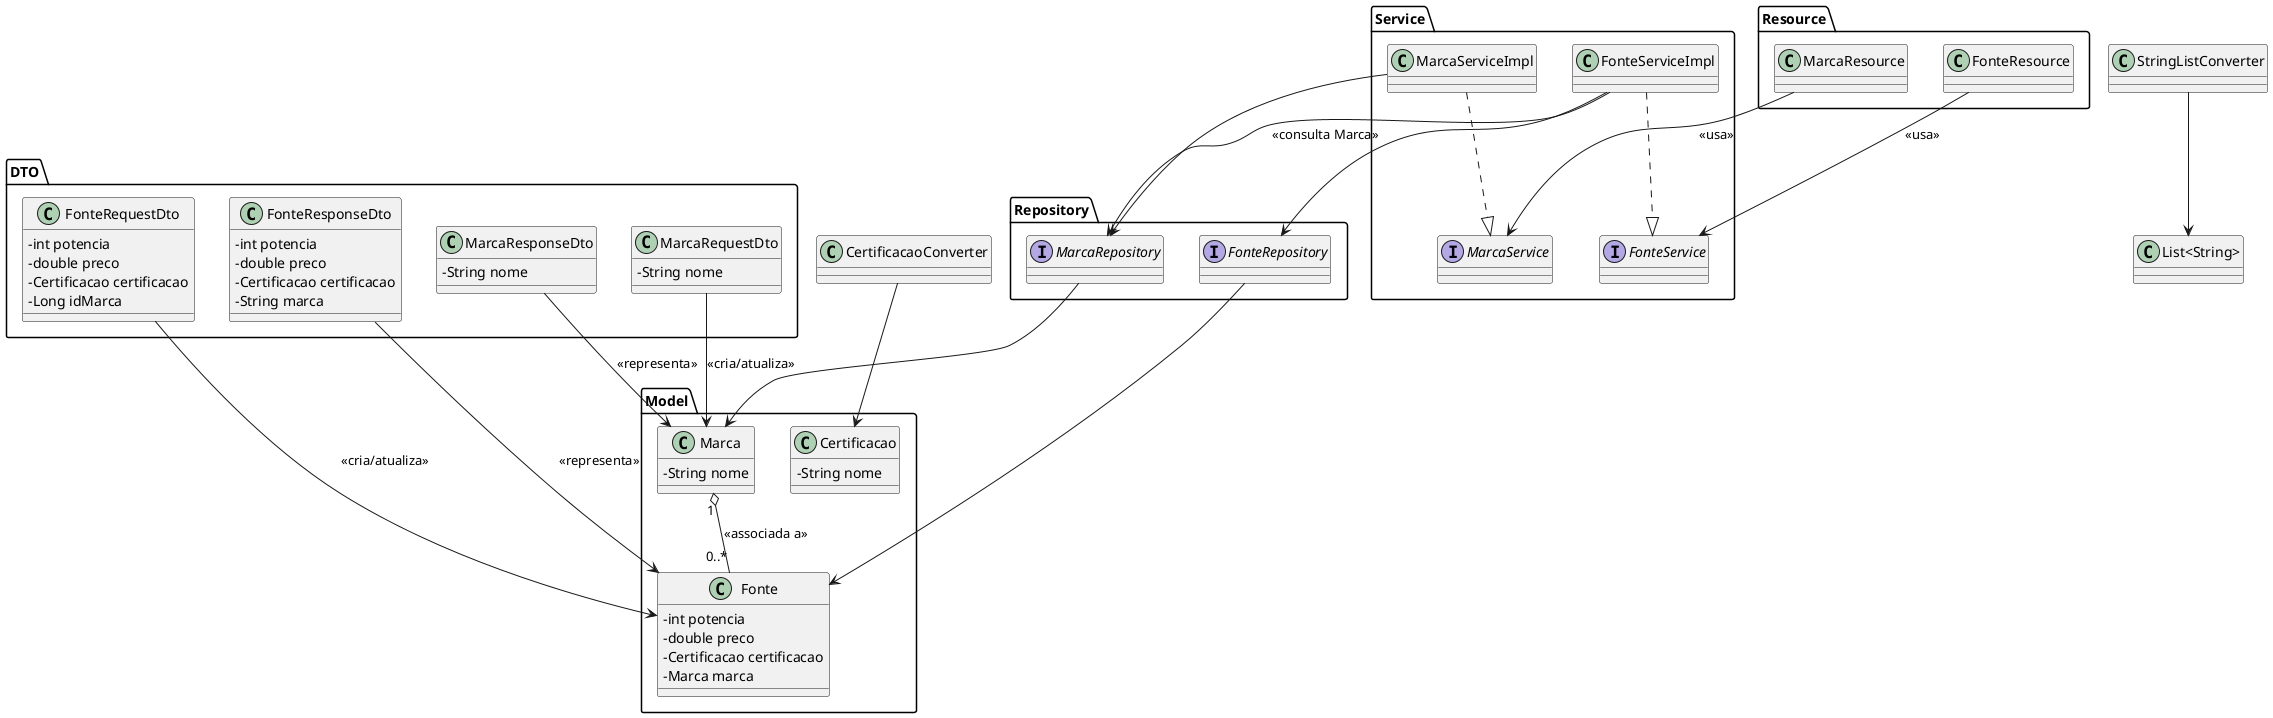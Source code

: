 @startuml
skinparam classAttributeIconSize 0

' =======================
' Pacote: DTO
' =======================
package "DTO" {
    class MarcaRequestDto {
        - String nome
    }
    class MarcaResponseDto {
        - String nome
    }
    class FonteRequestDto {
        - int potencia
        - double preco
        - Certificacao certificacao
        - Long idMarca
    }
    class FonteResponseDto {
        - int potencia
        - double preco
        - Certificacao certificacao
        - String marca
    }
}

' =======================
' Pacote: Model
' =======================
package "Model" {
    class Marca {
        - String nome
    }
    class Fonte {
        - int potencia
        - double preco
        - Certificacao certificacao
        - Marca marca
    }
    class Certificacao {
        - String nome
    }
}

Marca "1" o-- "0..*" Fonte : <<associada a>>

' =======================
' Pacote: Repository
' =======================
package "Repository" {
    interface MarcaRepository
    interface FonteRepository
}

MarcaRepository --> Marca
FonteRepository --> Fonte

' =======================
' Pacote: Service
' =======================
package "Service" {
    interface MarcaService
    class MarcaServiceImpl
    interface FonteService
    class FonteServiceImpl
}

MarcaServiceImpl ..|> MarcaService
FonteServiceImpl ..|> FonteService

MarcaServiceImpl --> MarcaRepository
FonteServiceImpl --> FonteRepository
FonteServiceImpl --> MarcaRepository : <<consulta Marca>>

' =======================
' Pacote: Resource
' =======================
package "Resource" {
    class MarcaResource
    class FonteResource
}

MarcaResource --> MarcaService : <<usa>>
FonteResource --> FonteService : <<usa>>

' =======================
' Conversores
' =======================
class CertificacaoConverter
class StringListConverter

CertificacaoConverter --> Certificacao
StringListConverter --> "List<String>"

' =======================
' DTO -> Model Mapping
' =======================
FonteRequestDto --> Fonte : <<cria/atualiza>>
FonteResponseDto --> Fonte : <<representa>>

MarcaRequestDto --> Marca : <<cria/atualiza>>
MarcaResponseDto --> Marca : <<representa>>

@enduml
